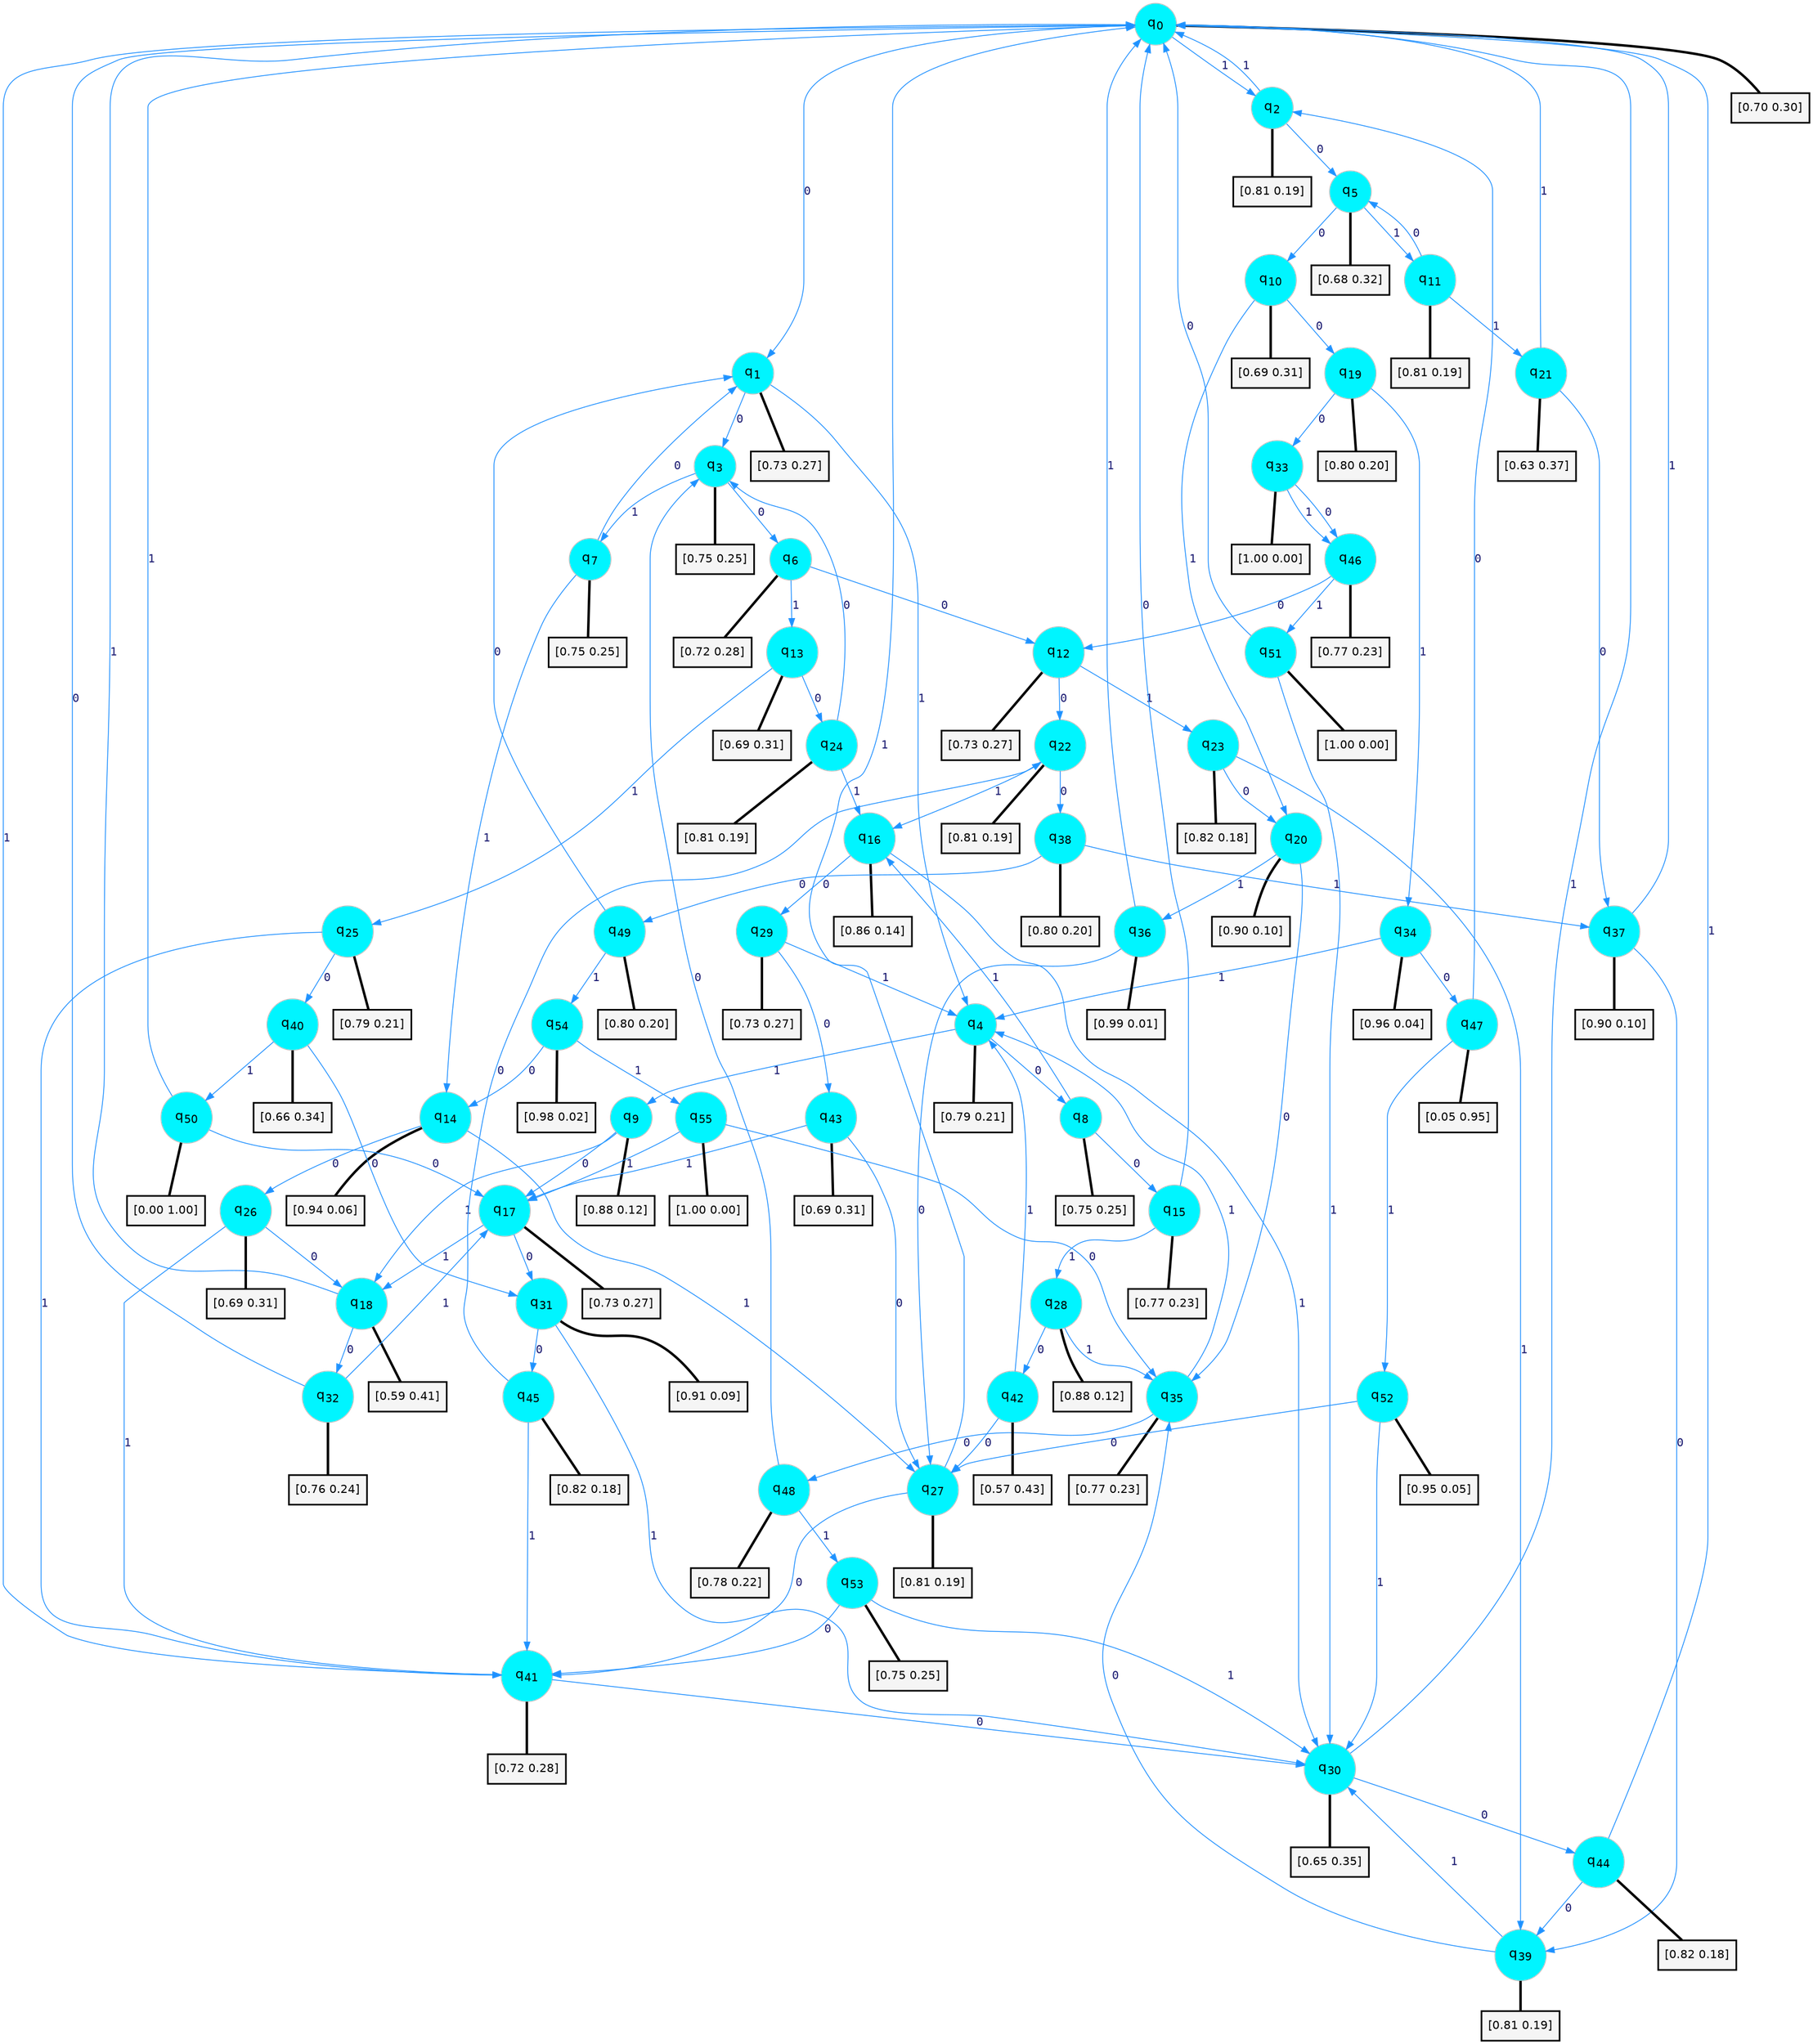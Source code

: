 digraph G {
graph [
bgcolor=transparent, dpi=300, rankdir=TD, size="40,25"];
node [
color=gray, fillcolor=turquoise1, fontcolor=black, fontname=Helvetica, fontsize=16, fontweight=bold, shape=circle, style=filled];
edge [
arrowsize=1, color=dodgerblue1, fontcolor=midnightblue, fontname=courier, fontweight=bold, penwidth=1, style=solid, weight=20];
0[label=<q<SUB>0</SUB>>];
1[label=<q<SUB>1</SUB>>];
2[label=<q<SUB>2</SUB>>];
3[label=<q<SUB>3</SUB>>];
4[label=<q<SUB>4</SUB>>];
5[label=<q<SUB>5</SUB>>];
6[label=<q<SUB>6</SUB>>];
7[label=<q<SUB>7</SUB>>];
8[label=<q<SUB>8</SUB>>];
9[label=<q<SUB>9</SUB>>];
10[label=<q<SUB>10</SUB>>];
11[label=<q<SUB>11</SUB>>];
12[label=<q<SUB>12</SUB>>];
13[label=<q<SUB>13</SUB>>];
14[label=<q<SUB>14</SUB>>];
15[label=<q<SUB>15</SUB>>];
16[label=<q<SUB>16</SUB>>];
17[label=<q<SUB>17</SUB>>];
18[label=<q<SUB>18</SUB>>];
19[label=<q<SUB>19</SUB>>];
20[label=<q<SUB>20</SUB>>];
21[label=<q<SUB>21</SUB>>];
22[label=<q<SUB>22</SUB>>];
23[label=<q<SUB>23</SUB>>];
24[label=<q<SUB>24</SUB>>];
25[label=<q<SUB>25</SUB>>];
26[label=<q<SUB>26</SUB>>];
27[label=<q<SUB>27</SUB>>];
28[label=<q<SUB>28</SUB>>];
29[label=<q<SUB>29</SUB>>];
30[label=<q<SUB>30</SUB>>];
31[label=<q<SUB>31</SUB>>];
32[label=<q<SUB>32</SUB>>];
33[label=<q<SUB>33</SUB>>];
34[label=<q<SUB>34</SUB>>];
35[label=<q<SUB>35</SUB>>];
36[label=<q<SUB>36</SUB>>];
37[label=<q<SUB>37</SUB>>];
38[label=<q<SUB>38</SUB>>];
39[label=<q<SUB>39</SUB>>];
40[label=<q<SUB>40</SUB>>];
41[label=<q<SUB>41</SUB>>];
42[label=<q<SUB>42</SUB>>];
43[label=<q<SUB>43</SUB>>];
44[label=<q<SUB>44</SUB>>];
45[label=<q<SUB>45</SUB>>];
46[label=<q<SUB>46</SUB>>];
47[label=<q<SUB>47</SUB>>];
48[label=<q<SUB>48</SUB>>];
49[label=<q<SUB>49</SUB>>];
50[label=<q<SUB>50</SUB>>];
51[label=<q<SUB>51</SUB>>];
52[label=<q<SUB>52</SUB>>];
53[label=<q<SUB>53</SUB>>];
54[label=<q<SUB>54</SUB>>];
55[label=<q<SUB>55</SUB>>];
56[label="[0.70 0.30]", shape=box,fontcolor=black, fontname=Helvetica, fontsize=14, penwidth=2, fillcolor=whitesmoke,color=black];
57[label="[0.73 0.27]", shape=box,fontcolor=black, fontname=Helvetica, fontsize=14, penwidth=2, fillcolor=whitesmoke,color=black];
58[label="[0.81 0.19]", shape=box,fontcolor=black, fontname=Helvetica, fontsize=14, penwidth=2, fillcolor=whitesmoke,color=black];
59[label="[0.75 0.25]", shape=box,fontcolor=black, fontname=Helvetica, fontsize=14, penwidth=2, fillcolor=whitesmoke,color=black];
60[label="[0.79 0.21]", shape=box,fontcolor=black, fontname=Helvetica, fontsize=14, penwidth=2, fillcolor=whitesmoke,color=black];
61[label="[0.68 0.32]", shape=box,fontcolor=black, fontname=Helvetica, fontsize=14, penwidth=2, fillcolor=whitesmoke,color=black];
62[label="[0.72 0.28]", shape=box,fontcolor=black, fontname=Helvetica, fontsize=14, penwidth=2, fillcolor=whitesmoke,color=black];
63[label="[0.75 0.25]", shape=box,fontcolor=black, fontname=Helvetica, fontsize=14, penwidth=2, fillcolor=whitesmoke,color=black];
64[label="[0.75 0.25]", shape=box,fontcolor=black, fontname=Helvetica, fontsize=14, penwidth=2, fillcolor=whitesmoke,color=black];
65[label="[0.88 0.12]", shape=box,fontcolor=black, fontname=Helvetica, fontsize=14, penwidth=2, fillcolor=whitesmoke,color=black];
66[label="[0.69 0.31]", shape=box,fontcolor=black, fontname=Helvetica, fontsize=14, penwidth=2, fillcolor=whitesmoke,color=black];
67[label="[0.81 0.19]", shape=box,fontcolor=black, fontname=Helvetica, fontsize=14, penwidth=2, fillcolor=whitesmoke,color=black];
68[label="[0.73 0.27]", shape=box,fontcolor=black, fontname=Helvetica, fontsize=14, penwidth=2, fillcolor=whitesmoke,color=black];
69[label="[0.69 0.31]", shape=box,fontcolor=black, fontname=Helvetica, fontsize=14, penwidth=2, fillcolor=whitesmoke,color=black];
70[label="[0.94 0.06]", shape=box,fontcolor=black, fontname=Helvetica, fontsize=14, penwidth=2, fillcolor=whitesmoke,color=black];
71[label="[0.77 0.23]", shape=box,fontcolor=black, fontname=Helvetica, fontsize=14, penwidth=2, fillcolor=whitesmoke,color=black];
72[label="[0.86 0.14]", shape=box,fontcolor=black, fontname=Helvetica, fontsize=14, penwidth=2, fillcolor=whitesmoke,color=black];
73[label="[0.73 0.27]", shape=box,fontcolor=black, fontname=Helvetica, fontsize=14, penwidth=2, fillcolor=whitesmoke,color=black];
74[label="[0.59 0.41]", shape=box,fontcolor=black, fontname=Helvetica, fontsize=14, penwidth=2, fillcolor=whitesmoke,color=black];
75[label="[0.80 0.20]", shape=box,fontcolor=black, fontname=Helvetica, fontsize=14, penwidth=2, fillcolor=whitesmoke,color=black];
76[label="[0.90 0.10]", shape=box,fontcolor=black, fontname=Helvetica, fontsize=14, penwidth=2, fillcolor=whitesmoke,color=black];
77[label="[0.63 0.37]", shape=box,fontcolor=black, fontname=Helvetica, fontsize=14, penwidth=2, fillcolor=whitesmoke,color=black];
78[label="[0.81 0.19]", shape=box,fontcolor=black, fontname=Helvetica, fontsize=14, penwidth=2, fillcolor=whitesmoke,color=black];
79[label="[0.82 0.18]", shape=box,fontcolor=black, fontname=Helvetica, fontsize=14, penwidth=2, fillcolor=whitesmoke,color=black];
80[label="[0.81 0.19]", shape=box,fontcolor=black, fontname=Helvetica, fontsize=14, penwidth=2, fillcolor=whitesmoke,color=black];
81[label="[0.79 0.21]", shape=box,fontcolor=black, fontname=Helvetica, fontsize=14, penwidth=2, fillcolor=whitesmoke,color=black];
82[label="[0.69 0.31]", shape=box,fontcolor=black, fontname=Helvetica, fontsize=14, penwidth=2, fillcolor=whitesmoke,color=black];
83[label="[0.81 0.19]", shape=box,fontcolor=black, fontname=Helvetica, fontsize=14, penwidth=2, fillcolor=whitesmoke,color=black];
84[label="[0.88 0.12]", shape=box,fontcolor=black, fontname=Helvetica, fontsize=14, penwidth=2, fillcolor=whitesmoke,color=black];
85[label="[0.73 0.27]", shape=box,fontcolor=black, fontname=Helvetica, fontsize=14, penwidth=2, fillcolor=whitesmoke,color=black];
86[label="[0.65 0.35]", shape=box,fontcolor=black, fontname=Helvetica, fontsize=14, penwidth=2, fillcolor=whitesmoke,color=black];
87[label="[0.91 0.09]", shape=box,fontcolor=black, fontname=Helvetica, fontsize=14, penwidth=2, fillcolor=whitesmoke,color=black];
88[label="[0.76 0.24]", shape=box,fontcolor=black, fontname=Helvetica, fontsize=14, penwidth=2, fillcolor=whitesmoke,color=black];
89[label="[1.00 0.00]", shape=box,fontcolor=black, fontname=Helvetica, fontsize=14, penwidth=2, fillcolor=whitesmoke,color=black];
90[label="[0.96 0.04]", shape=box,fontcolor=black, fontname=Helvetica, fontsize=14, penwidth=2, fillcolor=whitesmoke,color=black];
91[label="[0.77 0.23]", shape=box,fontcolor=black, fontname=Helvetica, fontsize=14, penwidth=2, fillcolor=whitesmoke,color=black];
92[label="[0.99 0.01]", shape=box,fontcolor=black, fontname=Helvetica, fontsize=14, penwidth=2, fillcolor=whitesmoke,color=black];
93[label="[0.90 0.10]", shape=box,fontcolor=black, fontname=Helvetica, fontsize=14, penwidth=2, fillcolor=whitesmoke,color=black];
94[label="[0.80 0.20]", shape=box,fontcolor=black, fontname=Helvetica, fontsize=14, penwidth=2, fillcolor=whitesmoke,color=black];
95[label="[0.81 0.19]", shape=box,fontcolor=black, fontname=Helvetica, fontsize=14, penwidth=2, fillcolor=whitesmoke,color=black];
96[label="[0.66 0.34]", shape=box,fontcolor=black, fontname=Helvetica, fontsize=14, penwidth=2, fillcolor=whitesmoke,color=black];
97[label="[0.72 0.28]", shape=box,fontcolor=black, fontname=Helvetica, fontsize=14, penwidth=2, fillcolor=whitesmoke,color=black];
98[label="[0.57 0.43]", shape=box,fontcolor=black, fontname=Helvetica, fontsize=14, penwidth=2, fillcolor=whitesmoke,color=black];
99[label="[0.69 0.31]", shape=box,fontcolor=black, fontname=Helvetica, fontsize=14, penwidth=2, fillcolor=whitesmoke,color=black];
100[label="[0.82 0.18]", shape=box,fontcolor=black, fontname=Helvetica, fontsize=14, penwidth=2, fillcolor=whitesmoke,color=black];
101[label="[0.82 0.18]", shape=box,fontcolor=black, fontname=Helvetica, fontsize=14, penwidth=2, fillcolor=whitesmoke,color=black];
102[label="[0.77 0.23]", shape=box,fontcolor=black, fontname=Helvetica, fontsize=14, penwidth=2, fillcolor=whitesmoke,color=black];
103[label="[0.05 0.95]", shape=box,fontcolor=black, fontname=Helvetica, fontsize=14, penwidth=2, fillcolor=whitesmoke,color=black];
104[label="[0.78 0.22]", shape=box,fontcolor=black, fontname=Helvetica, fontsize=14, penwidth=2, fillcolor=whitesmoke,color=black];
105[label="[0.80 0.20]", shape=box,fontcolor=black, fontname=Helvetica, fontsize=14, penwidth=2, fillcolor=whitesmoke,color=black];
106[label="[0.00 1.00]", shape=box,fontcolor=black, fontname=Helvetica, fontsize=14, penwidth=2, fillcolor=whitesmoke,color=black];
107[label="[1.00 0.00]", shape=box,fontcolor=black, fontname=Helvetica, fontsize=14, penwidth=2, fillcolor=whitesmoke,color=black];
108[label="[0.95 0.05]", shape=box,fontcolor=black, fontname=Helvetica, fontsize=14, penwidth=2, fillcolor=whitesmoke,color=black];
109[label="[0.75 0.25]", shape=box,fontcolor=black, fontname=Helvetica, fontsize=14, penwidth=2, fillcolor=whitesmoke,color=black];
110[label="[0.98 0.02]", shape=box,fontcolor=black, fontname=Helvetica, fontsize=14, penwidth=2, fillcolor=whitesmoke,color=black];
111[label="[1.00 0.00]", shape=box,fontcolor=black, fontname=Helvetica, fontsize=14, penwidth=2, fillcolor=whitesmoke,color=black];
0->1 [label=0];
0->2 [label=1];
0->56 [arrowhead=none, penwidth=3,color=black];
1->3 [label=0];
1->4 [label=1];
1->57 [arrowhead=none, penwidth=3,color=black];
2->5 [label=0];
2->0 [label=1];
2->58 [arrowhead=none, penwidth=3,color=black];
3->6 [label=0];
3->7 [label=1];
3->59 [arrowhead=none, penwidth=3,color=black];
4->8 [label=0];
4->9 [label=1];
4->60 [arrowhead=none, penwidth=3,color=black];
5->10 [label=0];
5->11 [label=1];
5->61 [arrowhead=none, penwidth=3,color=black];
6->12 [label=0];
6->13 [label=1];
6->62 [arrowhead=none, penwidth=3,color=black];
7->1 [label=0];
7->14 [label=1];
7->63 [arrowhead=none, penwidth=3,color=black];
8->15 [label=0];
8->16 [label=1];
8->64 [arrowhead=none, penwidth=3,color=black];
9->17 [label=0];
9->18 [label=1];
9->65 [arrowhead=none, penwidth=3,color=black];
10->19 [label=0];
10->20 [label=1];
10->66 [arrowhead=none, penwidth=3,color=black];
11->5 [label=0];
11->21 [label=1];
11->67 [arrowhead=none, penwidth=3,color=black];
12->22 [label=0];
12->23 [label=1];
12->68 [arrowhead=none, penwidth=3,color=black];
13->24 [label=0];
13->25 [label=1];
13->69 [arrowhead=none, penwidth=3,color=black];
14->26 [label=0];
14->27 [label=1];
14->70 [arrowhead=none, penwidth=3,color=black];
15->0 [label=0];
15->28 [label=1];
15->71 [arrowhead=none, penwidth=3,color=black];
16->29 [label=0];
16->30 [label=1];
16->72 [arrowhead=none, penwidth=3,color=black];
17->31 [label=0];
17->18 [label=1];
17->73 [arrowhead=none, penwidth=3,color=black];
18->32 [label=0];
18->0 [label=1];
18->74 [arrowhead=none, penwidth=3,color=black];
19->33 [label=0];
19->34 [label=1];
19->75 [arrowhead=none, penwidth=3,color=black];
20->35 [label=0];
20->36 [label=1];
20->76 [arrowhead=none, penwidth=3,color=black];
21->37 [label=0];
21->0 [label=1];
21->77 [arrowhead=none, penwidth=3,color=black];
22->38 [label=0];
22->16 [label=1];
22->78 [arrowhead=none, penwidth=3,color=black];
23->20 [label=0];
23->39 [label=1];
23->79 [arrowhead=none, penwidth=3,color=black];
24->3 [label=0];
24->16 [label=1];
24->80 [arrowhead=none, penwidth=3,color=black];
25->40 [label=0];
25->41 [label=1];
25->81 [arrowhead=none, penwidth=3,color=black];
26->18 [label=0];
26->41 [label=1];
26->82 [arrowhead=none, penwidth=3,color=black];
27->41 [label=0];
27->0 [label=1];
27->83 [arrowhead=none, penwidth=3,color=black];
28->42 [label=0];
28->35 [label=1];
28->84 [arrowhead=none, penwidth=3,color=black];
29->43 [label=0];
29->4 [label=1];
29->85 [arrowhead=none, penwidth=3,color=black];
30->44 [label=0];
30->0 [label=1];
30->86 [arrowhead=none, penwidth=3,color=black];
31->45 [label=0];
31->30 [label=1];
31->87 [arrowhead=none, penwidth=3,color=black];
32->0 [label=0];
32->17 [label=1];
32->88 [arrowhead=none, penwidth=3,color=black];
33->46 [label=0];
33->46 [label=1];
33->89 [arrowhead=none, penwidth=3,color=black];
34->47 [label=0];
34->4 [label=1];
34->90 [arrowhead=none, penwidth=3,color=black];
35->48 [label=0];
35->4 [label=1];
35->91 [arrowhead=none, penwidth=3,color=black];
36->27 [label=0];
36->0 [label=1];
36->92 [arrowhead=none, penwidth=3,color=black];
37->39 [label=0];
37->0 [label=1];
37->93 [arrowhead=none, penwidth=3,color=black];
38->49 [label=0];
38->37 [label=1];
38->94 [arrowhead=none, penwidth=3,color=black];
39->35 [label=0];
39->30 [label=1];
39->95 [arrowhead=none, penwidth=3,color=black];
40->31 [label=0];
40->50 [label=1];
40->96 [arrowhead=none, penwidth=3,color=black];
41->30 [label=0];
41->0 [label=1];
41->97 [arrowhead=none, penwidth=3,color=black];
42->27 [label=0];
42->4 [label=1];
42->98 [arrowhead=none, penwidth=3,color=black];
43->27 [label=0];
43->17 [label=1];
43->99 [arrowhead=none, penwidth=3,color=black];
44->39 [label=0];
44->0 [label=1];
44->100 [arrowhead=none, penwidth=3,color=black];
45->22 [label=0];
45->41 [label=1];
45->101 [arrowhead=none, penwidth=3,color=black];
46->12 [label=0];
46->51 [label=1];
46->102 [arrowhead=none, penwidth=3,color=black];
47->2 [label=0];
47->52 [label=1];
47->103 [arrowhead=none, penwidth=3,color=black];
48->3 [label=0];
48->53 [label=1];
48->104 [arrowhead=none, penwidth=3,color=black];
49->1 [label=0];
49->54 [label=1];
49->105 [arrowhead=none, penwidth=3,color=black];
50->17 [label=0];
50->0 [label=1];
50->106 [arrowhead=none, penwidth=3,color=black];
51->0 [label=0];
51->30 [label=1];
51->107 [arrowhead=none, penwidth=3,color=black];
52->27 [label=0];
52->30 [label=1];
52->108 [arrowhead=none, penwidth=3,color=black];
53->41 [label=0];
53->30 [label=1];
53->109 [arrowhead=none, penwidth=3,color=black];
54->14 [label=0];
54->55 [label=1];
54->110 [arrowhead=none, penwidth=3,color=black];
55->35 [label=0];
55->17 [label=1];
55->111 [arrowhead=none, penwidth=3,color=black];
}
